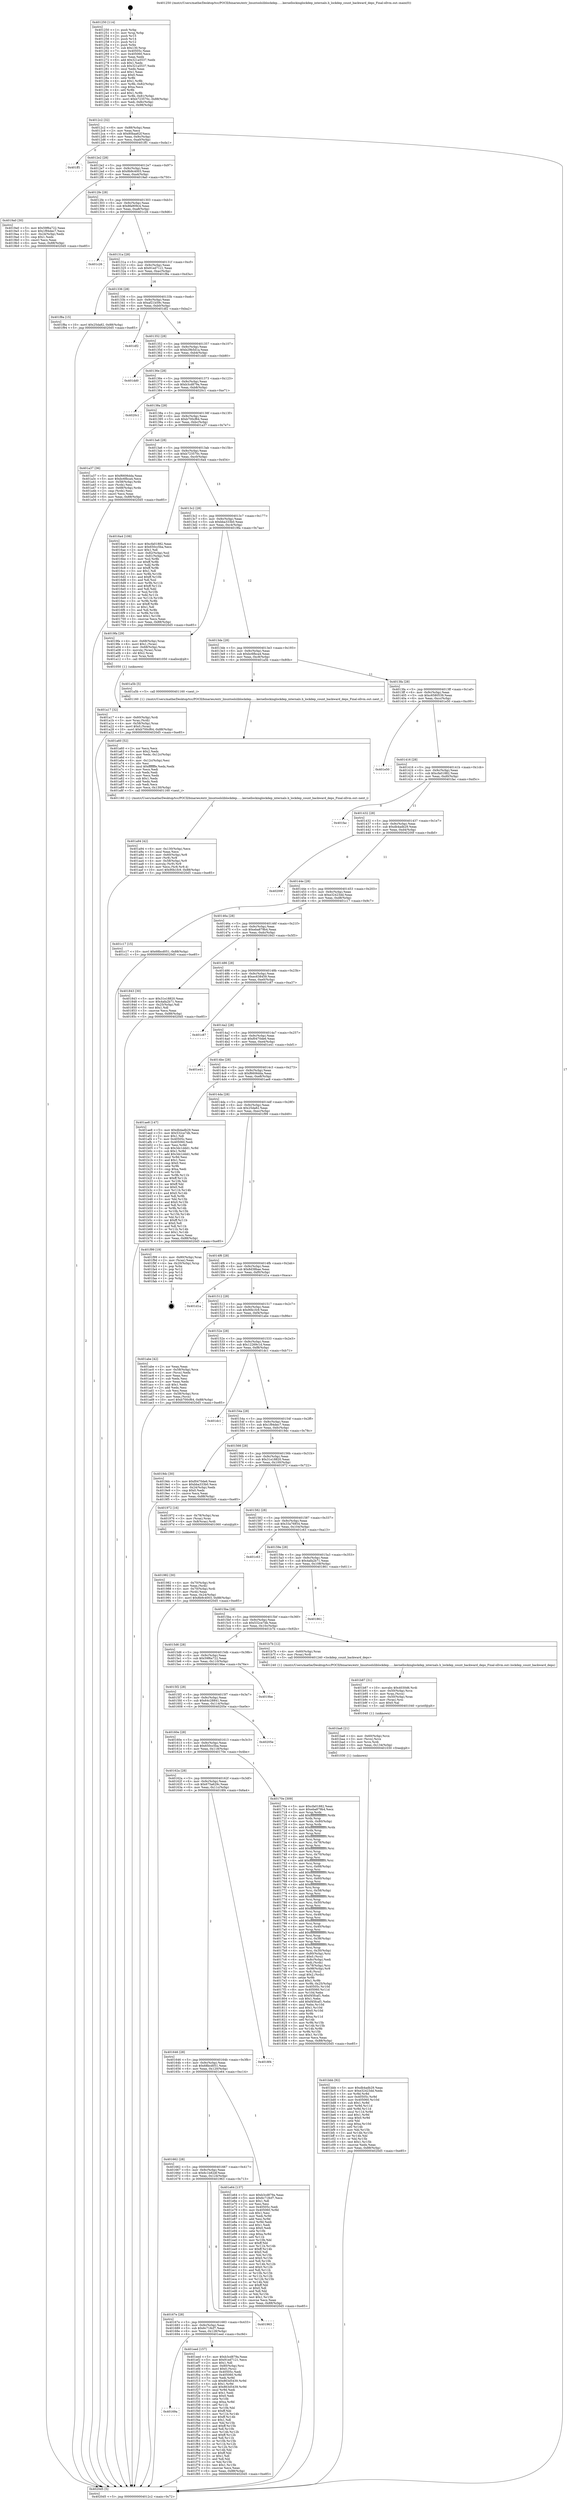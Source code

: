 digraph "0x401250" {
  label = "0x401250 (/mnt/c/Users/mathe/Desktop/tcc/POCII/binaries/extr_linuxtoolsliblockdep......kernellockinglockdep_internals.h_lockdep_count_backward_deps_Final-ollvm.out::main(0))"
  labelloc = "t"
  node[shape=record]

  Entry [label="",width=0.3,height=0.3,shape=circle,fillcolor=black,style=filled]
  "0x4012c2" [label="{
     0x4012c2 [32]\l
     | [instrs]\l
     &nbsp;&nbsp;0x4012c2 \<+6\>: mov -0x88(%rbp),%eax\l
     &nbsp;&nbsp;0x4012c8 \<+2\>: mov %eax,%ecx\l
     &nbsp;&nbsp;0x4012ca \<+6\>: sub $0x80baa62f,%ecx\l
     &nbsp;&nbsp;0x4012d0 \<+6\>: mov %eax,-0x9c(%rbp)\l
     &nbsp;&nbsp;0x4012d6 \<+6\>: mov %ecx,-0xa0(%rbp)\l
     &nbsp;&nbsp;0x4012dc \<+6\>: je 0000000000401ff1 \<main+0xda1\>\l
  }"]
  "0x401ff1" [label="{
     0x401ff1\l
  }", style=dashed]
  "0x4012e2" [label="{
     0x4012e2 [28]\l
     | [instrs]\l
     &nbsp;&nbsp;0x4012e2 \<+5\>: jmp 00000000004012e7 \<main+0x97\>\l
     &nbsp;&nbsp;0x4012e7 \<+6\>: mov -0x9c(%rbp),%eax\l
     &nbsp;&nbsp;0x4012ed \<+5\>: sub $0x8b9c4003,%eax\l
     &nbsp;&nbsp;0x4012f2 \<+6\>: mov %eax,-0xa4(%rbp)\l
     &nbsp;&nbsp;0x4012f8 \<+6\>: je 00000000004019a0 \<main+0x750\>\l
  }"]
  Exit [label="",width=0.3,height=0.3,shape=circle,fillcolor=black,style=filled,peripheries=2]
  "0x4019a0" [label="{
     0x4019a0 [30]\l
     | [instrs]\l
     &nbsp;&nbsp;0x4019a0 \<+5\>: mov $0x59f6a722,%eax\l
     &nbsp;&nbsp;0x4019a5 \<+5\>: mov $0x1f94dec7,%ecx\l
     &nbsp;&nbsp;0x4019aa \<+3\>: mov -0x24(%rbp),%edx\l
     &nbsp;&nbsp;0x4019ad \<+3\>: cmp $0x1,%edx\l
     &nbsp;&nbsp;0x4019b0 \<+3\>: cmovl %ecx,%eax\l
     &nbsp;&nbsp;0x4019b3 \<+6\>: mov %eax,-0x88(%rbp)\l
     &nbsp;&nbsp;0x4019b9 \<+5\>: jmp 00000000004020d5 \<main+0xe85\>\l
  }"]
  "0x4012fe" [label="{
     0x4012fe [28]\l
     | [instrs]\l
     &nbsp;&nbsp;0x4012fe \<+5\>: jmp 0000000000401303 \<main+0xb3\>\l
     &nbsp;&nbsp;0x401303 \<+6\>: mov -0x9c(%rbp),%eax\l
     &nbsp;&nbsp;0x401309 \<+5\>: sub $0x8fa909c4,%eax\l
     &nbsp;&nbsp;0x40130e \<+6\>: mov %eax,-0xa8(%rbp)\l
     &nbsp;&nbsp;0x401314 \<+6\>: je 0000000000401c26 \<main+0x9d6\>\l
  }"]
  "0x40169a" [label="{
     0x40169a\l
  }", style=dashed]
  "0x401c26" [label="{
     0x401c26\l
  }", style=dashed]
  "0x40131a" [label="{
     0x40131a [28]\l
     | [instrs]\l
     &nbsp;&nbsp;0x40131a \<+5\>: jmp 000000000040131f \<main+0xcf\>\l
     &nbsp;&nbsp;0x40131f \<+6\>: mov -0x9c(%rbp),%eax\l
     &nbsp;&nbsp;0x401325 \<+5\>: sub $0x91ed7121,%eax\l
     &nbsp;&nbsp;0x40132a \<+6\>: mov %eax,-0xac(%rbp)\l
     &nbsp;&nbsp;0x401330 \<+6\>: je 0000000000401f8a \<main+0xd3a\>\l
  }"]
  "0x401eed" [label="{
     0x401eed [157]\l
     | [instrs]\l
     &nbsp;&nbsp;0x401eed \<+5\>: mov $0xb3cd879a,%eax\l
     &nbsp;&nbsp;0x401ef2 \<+5\>: mov $0x91ed7121,%ecx\l
     &nbsp;&nbsp;0x401ef7 \<+2\>: mov $0x1,%dl\l
     &nbsp;&nbsp;0x401ef9 \<+4\>: mov -0x80(%rbp),%rsi\l
     &nbsp;&nbsp;0x401efd \<+6\>: movl $0x0,(%rsi)\l
     &nbsp;&nbsp;0x401f03 \<+7\>: mov 0x40505c,%edi\l
     &nbsp;&nbsp;0x401f0a \<+8\>: mov 0x405060,%r8d\l
     &nbsp;&nbsp;0x401f12 \<+3\>: mov %edi,%r9d\l
     &nbsp;&nbsp;0x401f15 \<+7\>: sub $0x863d5439,%r9d\l
     &nbsp;&nbsp;0x401f1c \<+4\>: sub $0x1,%r9d\l
     &nbsp;&nbsp;0x401f20 \<+7\>: add $0x863d5439,%r9d\l
     &nbsp;&nbsp;0x401f27 \<+4\>: imul %r9d,%edi\l
     &nbsp;&nbsp;0x401f2b \<+3\>: and $0x1,%edi\l
     &nbsp;&nbsp;0x401f2e \<+3\>: cmp $0x0,%edi\l
     &nbsp;&nbsp;0x401f31 \<+4\>: sete %r10b\l
     &nbsp;&nbsp;0x401f35 \<+4\>: cmp $0xa,%r8d\l
     &nbsp;&nbsp;0x401f39 \<+4\>: setl %r11b\l
     &nbsp;&nbsp;0x401f3d \<+3\>: mov %r10b,%bl\l
     &nbsp;&nbsp;0x401f40 \<+3\>: xor $0xff,%bl\l
     &nbsp;&nbsp;0x401f43 \<+3\>: mov %r11b,%r14b\l
     &nbsp;&nbsp;0x401f46 \<+4\>: xor $0xff,%r14b\l
     &nbsp;&nbsp;0x401f4a \<+3\>: xor $0x1,%dl\l
     &nbsp;&nbsp;0x401f4d \<+3\>: mov %bl,%r15b\l
     &nbsp;&nbsp;0x401f50 \<+4\>: and $0xff,%r15b\l
     &nbsp;&nbsp;0x401f54 \<+3\>: and %dl,%r10b\l
     &nbsp;&nbsp;0x401f57 \<+3\>: mov %r14b,%r12b\l
     &nbsp;&nbsp;0x401f5a \<+4\>: and $0xff,%r12b\l
     &nbsp;&nbsp;0x401f5e \<+3\>: and %dl,%r11b\l
     &nbsp;&nbsp;0x401f61 \<+3\>: or %r10b,%r15b\l
     &nbsp;&nbsp;0x401f64 \<+3\>: or %r11b,%r12b\l
     &nbsp;&nbsp;0x401f67 \<+3\>: xor %r12b,%r15b\l
     &nbsp;&nbsp;0x401f6a \<+3\>: or %r14b,%bl\l
     &nbsp;&nbsp;0x401f6d \<+3\>: xor $0xff,%bl\l
     &nbsp;&nbsp;0x401f70 \<+3\>: or $0x1,%dl\l
     &nbsp;&nbsp;0x401f73 \<+2\>: and %dl,%bl\l
     &nbsp;&nbsp;0x401f75 \<+3\>: or %bl,%r15b\l
     &nbsp;&nbsp;0x401f78 \<+4\>: test $0x1,%r15b\l
     &nbsp;&nbsp;0x401f7c \<+3\>: cmovne %ecx,%eax\l
     &nbsp;&nbsp;0x401f7f \<+6\>: mov %eax,-0x88(%rbp)\l
     &nbsp;&nbsp;0x401f85 \<+5\>: jmp 00000000004020d5 \<main+0xe85\>\l
  }"]
  "0x401f8a" [label="{
     0x401f8a [15]\l
     | [instrs]\l
     &nbsp;&nbsp;0x401f8a \<+10\>: movl $0x25da82,-0x88(%rbp)\l
     &nbsp;&nbsp;0x401f94 \<+5\>: jmp 00000000004020d5 \<main+0xe85\>\l
  }"]
  "0x401336" [label="{
     0x401336 [28]\l
     | [instrs]\l
     &nbsp;&nbsp;0x401336 \<+5\>: jmp 000000000040133b \<main+0xeb\>\l
     &nbsp;&nbsp;0x40133b \<+6\>: mov -0x9c(%rbp),%eax\l
     &nbsp;&nbsp;0x401341 \<+5\>: sub $0xaf21b59c,%eax\l
     &nbsp;&nbsp;0x401346 \<+6\>: mov %eax,-0xb0(%rbp)\l
     &nbsp;&nbsp;0x40134c \<+6\>: je 0000000000401df2 \<main+0xba2\>\l
  }"]
  "0x40167e" [label="{
     0x40167e [28]\l
     | [instrs]\l
     &nbsp;&nbsp;0x40167e \<+5\>: jmp 0000000000401683 \<main+0x433\>\l
     &nbsp;&nbsp;0x401683 \<+6\>: mov -0x9c(%rbp),%eax\l
     &nbsp;&nbsp;0x401689 \<+5\>: sub $0x6c718cf7,%eax\l
     &nbsp;&nbsp;0x40168e \<+6\>: mov %eax,-0x128(%rbp)\l
     &nbsp;&nbsp;0x401694 \<+6\>: je 0000000000401eed \<main+0xc9d\>\l
  }"]
  "0x401df2" [label="{
     0x401df2\l
  }", style=dashed]
  "0x401352" [label="{
     0x401352 [28]\l
     | [instrs]\l
     &nbsp;&nbsp;0x401352 \<+5\>: jmp 0000000000401357 \<main+0x107\>\l
     &nbsp;&nbsp;0x401357 \<+6\>: mov -0x9c(%rbp),%eax\l
     &nbsp;&nbsp;0x40135d \<+5\>: sub $0xb29b5d1a,%eax\l
     &nbsp;&nbsp;0x401362 \<+6\>: mov %eax,-0xb4(%rbp)\l
     &nbsp;&nbsp;0x401368 \<+6\>: je 0000000000401dd0 \<main+0xb80\>\l
  }"]
  "0x401963" [label="{
     0x401963\l
  }", style=dashed]
  "0x401dd0" [label="{
     0x401dd0\l
  }", style=dashed]
  "0x40136e" [label="{
     0x40136e [28]\l
     | [instrs]\l
     &nbsp;&nbsp;0x40136e \<+5\>: jmp 0000000000401373 \<main+0x123\>\l
     &nbsp;&nbsp;0x401373 \<+6\>: mov -0x9c(%rbp),%eax\l
     &nbsp;&nbsp;0x401379 \<+5\>: sub $0xb3cd879a,%eax\l
     &nbsp;&nbsp;0x40137e \<+6\>: mov %eax,-0xb8(%rbp)\l
     &nbsp;&nbsp;0x401384 \<+6\>: je 00000000004020c1 \<main+0xe71\>\l
  }"]
  "0x401662" [label="{
     0x401662 [28]\l
     | [instrs]\l
     &nbsp;&nbsp;0x401662 \<+5\>: jmp 0000000000401667 \<main+0x417\>\l
     &nbsp;&nbsp;0x401667 \<+6\>: mov -0x9c(%rbp),%eax\l
     &nbsp;&nbsp;0x40166d \<+5\>: sub $0x6c1b82df,%eax\l
     &nbsp;&nbsp;0x401672 \<+6\>: mov %eax,-0x124(%rbp)\l
     &nbsp;&nbsp;0x401678 \<+6\>: je 0000000000401963 \<main+0x713\>\l
  }"]
  "0x4020c1" [label="{
     0x4020c1\l
  }", style=dashed]
  "0x40138a" [label="{
     0x40138a [28]\l
     | [instrs]\l
     &nbsp;&nbsp;0x40138a \<+5\>: jmp 000000000040138f \<main+0x13f\>\l
     &nbsp;&nbsp;0x40138f \<+6\>: mov -0x9c(%rbp),%eax\l
     &nbsp;&nbsp;0x401395 \<+5\>: sub $0xb700cf64,%eax\l
     &nbsp;&nbsp;0x40139a \<+6\>: mov %eax,-0xbc(%rbp)\l
     &nbsp;&nbsp;0x4013a0 \<+6\>: je 0000000000401a37 \<main+0x7e7\>\l
  }"]
  "0x401e64" [label="{
     0x401e64 [137]\l
     | [instrs]\l
     &nbsp;&nbsp;0x401e64 \<+5\>: mov $0xb3cd879a,%eax\l
     &nbsp;&nbsp;0x401e69 \<+5\>: mov $0x6c718cf7,%ecx\l
     &nbsp;&nbsp;0x401e6e \<+2\>: mov $0x1,%dl\l
     &nbsp;&nbsp;0x401e70 \<+2\>: xor %esi,%esi\l
     &nbsp;&nbsp;0x401e72 \<+7\>: mov 0x40505c,%edi\l
     &nbsp;&nbsp;0x401e79 \<+8\>: mov 0x405060,%r8d\l
     &nbsp;&nbsp;0x401e81 \<+3\>: sub $0x1,%esi\l
     &nbsp;&nbsp;0x401e84 \<+3\>: mov %edi,%r9d\l
     &nbsp;&nbsp;0x401e87 \<+3\>: add %esi,%r9d\l
     &nbsp;&nbsp;0x401e8a \<+4\>: imul %r9d,%edi\l
     &nbsp;&nbsp;0x401e8e \<+3\>: and $0x1,%edi\l
     &nbsp;&nbsp;0x401e91 \<+3\>: cmp $0x0,%edi\l
     &nbsp;&nbsp;0x401e94 \<+4\>: sete %r10b\l
     &nbsp;&nbsp;0x401e98 \<+4\>: cmp $0xa,%r8d\l
     &nbsp;&nbsp;0x401e9c \<+4\>: setl %r11b\l
     &nbsp;&nbsp;0x401ea0 \<+3\>: mov %r10b,%bl\l
     &nbsp;&nbsp;0x401ea3 \<+3\>: xor $0xff,%bl\l
     &nbsp;&nbsp;0x401ea6 \<+3\>: mov %r11b,%r14b\l
     &nbsp;&nbsp;0x401ea9 \<+4\>: xor $0xff,%r14b\l
     &nbsp;&nbsp;0x401ead \<+3\>: xor $0x0,%dl\l
     &nbsp;&nbsp;0x401eb0 \<+3\>: mov %bl,%r15b\l
     &nbsp;&nbsp;0x401eb3 \<+4\>: and $0x0,%r15b\l
     &nbsp;&nbsp;0x401eb7 \<+3\>: and %dl,%r10b\l
     &nbsp;&nbsp;0x401eba \<+3\>: mov %r14b,%r12b\l
     &nbsp;&nbsp;0x401ebd \<+4\>: and $0x0,%r12b\l
     &nbsp;&nbsp;0x401ec1 \<+3\>: and %dl,%r11b\l
     &nbsp;&nbsp;0x401ec4 \<+3\>: or %r10b,%r15b\l
     &nbsp;&nbsp;0x401ec7 \<+3\>: or %r11b,%r12b\l
     &nbsp;&nbsp;0x401eca \<+3\>: xor %r12b,%r15b\l
     &nbsp;&nbsp;0x401ecd \<+3\>: or %r14b,%bl\l
     &nbsp;&nbsp;0x401ed0 \<+3\>: xor $0xff,%bl\l
     &nbsp;&nbsp;0x401ed3 \<+3\>: or $0x0,%dl\l
     &nbsp;&nbsp;0x401ed6 \<+2\>: and %dl,%bl\l
     &nbsp;&nbsp;0x401ed8 \<+3\>: or %bl,%r15b\l
     &nbsp;&nbsp;0x401edb \<+4\>: test $0x1,%r15b\l
     &nbsp;&nbsp;0x401edf \<+3\>: cmovne %ecx,%eax\l
     &nbsp;&nbsp;0x401ee2 \<+6\>: mov %eax,-0x88(%rbp)\l
     &nbsp;&nbsp;0x401ee8 \<+5\>: jmp 00000000004020d5 \<main+0xe85\>\l
  }"]
  "0x401a37" [label="{
     0x401a37 [36]\l
     | [instrs]\l
     &nbsp;&nbsp;0x401a37 \<+5\>: mov $0xf6606dda,%eax\l
     &nbsp;&nbsp;0x401a3c \<+5\>: mov $0xbc6fbca4,%ecx\l
     &nbsp;&nbsp;0x401a41 \<+4\>: mov -0x58(%rbp),%rdx\l
     &nbsp;&nbsp;0x401a45 \<+2\>: mov (%rdx),%esi\l
     &nbsp;&nbsp;0x401a47 \<+4\>: mov -0x68(%rbp),%rdx\l
     &nbsp;&nbsp;0x401a4b \<+2\>: cmp (%rdx),%esi\l
     &nbsp;&nbsp;0x401a4d \<+3\>: cmovl %ecx,%eax\l
     &nbsp;&nbsp;0x401a50 \<+6\>: mov %eax,-0x88(%rbp)\l
     &nbsp;&nbsp;0x401a56 \<+5\>: jmp 00000000004020d5 \<main+0xe85\>\l
  }"]
  "0x4013a6" [label="{
     0x4013a6 [28]\l
     | [instrs]\l
     &nbsp;&nbsp;0x4013a6 \<+5\>: jmp 00000000004013ab \<main+0x15b\>\l
     &nbsp;&nbsp;0x4013ab \<+6\>: mov -0x9c(%rbp),%eax\l
     &nbsp;&nbsp;0x4013b1 \<+5\>: sub $0xb723570c,%eax\l
     &nbsp;&nbsp;0x4013b6 \<+6\>: mov %eax,-0xc0(%rbp)\l
     &nbsp;&nbsp;0x4013bc \<+6\>: je 00000000004016a4 \<main+0x454\>\l
  }"]
  "0x401646" [label="{
     0x401646 [28]\l
     | [instrs]\l
     &nbsp;&nbsp;0x401646 \<+5\>: jmp 000000000040164b \<main+0x3fb\>\l
     &nbsp;&nbsp;0x40164b \<+6\>: mov -0x9c(%rbp),%eax\l
     &nbsp;&nbsp;0x401651 \<+5\>: sub $0x68bcd051,%eax\l
     &nbsp;&nbsp;0x401656 \<+6\>: mov %eax,-0x120(%rbp)\l
     &nbsp;&nbsp;0x40165c \<+6\>: je 0000000000401e64 \<main+0xc14\>\l
  }"]
  "0x4016a4" [label="{
     0x4016a4 [106]\l
     | [instrs]\l
     &nbsp;&nbsp;0x4016a4 \<+5\>: mov $0xcfa01882,%eax\l
     &nbsp;&nbsp;0x4016a9 \<+5\>: mov $0x650cc5ba,%ecx\l
     &nbsp;&nbsp;0x4016ae \<+2\>: mov $0x1,%dl\l
     &nbsp;&nbsp;0x4016b0 \<+7\>: mov -0x82(%rbp),%sil\l
     &nbsp;&nbsp;0x4016b7 \<+7\>: mov -0x81(%rbp),%dil\l
     &nbsp;&nbsp;0x4016be \<+3\>: mov %sil,%r8b\l
     &nbsp;&nbsp;0x4016c1 \<+4\>: xor $0xff,%r8b\l
     &nbsp;&nbsp;0x4016c5 \<+3\>: mov %dil,%r9b\l
     &nbsp;&nbsp;0x4016c8 \<+4\>: xor $0xff,%r9b\l
     &nbsp;&nbsp;0x4016cc \<+3\>: xor $0x1,%dl\l
     &nbsp;&nbsp;0x4016cf \<+3\>: mov %r8b,%r10b\l
     &nbsp;&nbsp;0x4016d2 \<+4\>: and $0xff,%r10b\l
     &nbsp;&nbsp;0x4016d6 \<+3\>: and %dl,%sil\l
     &nbsp;&nbsp;0x4016d9 \<+3\>: mov %r9b,%r11b\l
     &nbsp;&nbsp;0x4016dc \<+4\>: and $0xff,%r11b\l
     &nbsp;&nbsp;0x4016e0 \<+3\>: and %dl,%dil\l
     &nbsp;&nbsp;0x4016e3 \<+3\>: or %sil,%r10b\l
     &nbsp;&nbsp;0x4016e6 \<+3\>: or %dil,%r11b\l
     &nbsp;&nbsp;0x4016e9 \<+3\>: xor %r11b,%r10b\l
     &nbsp;&nbsp;0x4016ec \<+3\>: or %r9b,%r8b\l
     &nbsp;&nbsp;0x4016ef \<+4\>: xor $0xff,%r8b\l
     &nbsp;&nbsp;0x4016f3 \<+3\>: or $0x1,%dl\l
     &nbsp;&nbsp;0x4016f6 \<+3\>: and %dl,%r8b\l
     &nbsp;&nbsp;0x4016f9 \<+3\>: or %r8b,%r10b\l
     &nbsp;&nbsp;0x4016fc \<+4\>: test $0x1,%r10b\l
     &nbsp;&nbsp;0x401700 \<+3\>: cmovne %ecx,%eax\l
     &nbsp;&nbsp;0x401703 \<+6\>: mov %eax,-0x88(%rbp)\l
     &nbsp;&nbsp;0x401709 \<+5\>: jmp 00000000004020d5 \<main+0xe85\>\l
  }"]
  "0x4013c2" [label="{
     0x4013c2 [28]\l
     | [instrs]\l
     &nbsp;&nbsp;0x4013c2 \<+5\>: jmp 00000000004013c7 \<main+0x177\>\l
     &nbsp;&nbsp;0x4013c7 \<+6\>: mov -0x9c(%rbp),%eax\l
     &nbsp;&nbsp;0x4013cd \<+5\>: sub $0xbba333b0,%eax\l
     &nbsp;&nbsp;0x4013d2 \<+6\>: mov %eax,-0xc4(%rbp)\l
     &nbsp;&nbsp;0x4013d8 \<+6\>: je 00000000004019fa \<main+0x7aa\>\l
  }"]
  "0x4020d5" [label="{
     0x4020d5 [5]\l
     | [instrs]\l
     &nbsp;&nbsp;0x4020d5 \<+5\>: jmp 00000000004012c2 \<main+0x72\>\l
  }"]
  "0x401250" [label="{
     0x401250 [114]\l
     | [instrs]\l
     &nbsp;&nbsp;0x401250 \<+1\>: push %rbp\l
     &nbsp;&nbsp;0x401251 \<+3\>: mov %rsp,%rbp\l
     &nbsp;&nbsp;0x401254 \<+2\>: push %r15\l
     &nbsp;&nbsp;0x401256 \<+2\>: push %r14\l
     &nbsp;&nbsp;0x401258 \<+2\>: push %r12\l
     &nbsp;&nbsp;0x40125a \<+1\>: push %rbx\l
     &nbsp;&nbsp;0x40125b \<+7\>: sub $0x130,%rsp\l
     &nbsp;&nbsp;0x401262 \<+7\>: mov 0x40505c,%eax\l
     &nbsp;&nbsp;0x401269 \<+7\>: mov 0x405060,%ecx\l
     &nbsp;&nbsp;0x401270 \<+2\>: mov %eax,%edx\l
     &nbsp;&nbsp;0x401272 \<+6\>: add $0x321a5537,%edx\l
     &nbsp;&nbsp;0x401278 \<+3\>: sub $0x1,%edx\l
     &nbsp;&nbsp;0x40127b \<+6\>: sub $0x321a5537,%edx\l
     &nbsp;&nbsp;0x401281 \<+3\>: imul %edx,%eax\l
     &nbsp;&nbsp;0x401284 \<+3\>: and $0x1,%eax\l
     &nbsp;&nbsp;0x401287 \<+3\>: cmp $0x0,%eax\l
     &nbsp;&nbsp;0x40128a \<+4\>: sete %r8b\l
     &nbsp;&nbsp;0x40128e \<+4\>: and $0x1,%r8b\l
     &nbsp;&nbsp;0x401292 \<+7\>: mov %r8b,-0x82(%rbp)\l
     &nbsp;&nbsp;0x401299 \<+3\>: cmp $0xa,%ecx\l
     &nbsp;&nbsp;0x40129c \<+4\>: setl %r8b\l
     &nbsp;&nbsp;0x4012a0 \<+4\>: and $0x1,%r8b\l
     &nbsp;&nbsp;0x4012a4 \<+7\>: mov %r8b,-0x81(%rbp)\l
     &nbsp;&nbsp;0x4012ab \<+10\>: movl $0xb723570c,-0x88(%rbp)\l
     &nbsp;&nbsp;0x4012b5 \<+6\>: mov %edi,-0x8c(%rbp)\l
     &nbsp;&nbsp;0x4012bb \<+7\>: mov %rsi,-0x98(%rbp)\l
  }"]
  "0x4018f4" [label="{
     0x4018f4\l
  }", style=dashed]
  "0x4019fa" [label="{
     0x4019fa [29]\l
     | [instrs]\l
     &nbsp;&nbsp;0x4019fa \<+4\>: mov -0x68(%rbp),%rax\l
     &nbsp;&nbsp;0x4019fe \<+6\>: movl $0x1,(%rax)\l
     &nbsp;&nbsp;0x401a04 \<+4\>: mov -0x68(%rbp),%rax\l
     &nbsp;&nbsp;0x401a08 \<+3\>: movslq (%rax),%rax\l
     &nbsp;&nbsp;0x401a0b \<+4\>: shl $0x2,%rax\l
     &nbsp;&nbsp;0x401a0f \<+3\>: mov %rax,%rdi\l
     &nbsp;&nbsp;0x401a12 \<+5\>: call 0000000000401050 \<malloc@plt\>\l
     | [calls]\l
     &nbsp;&nbsp;0x401050 \{1\} (unknown)\l
  }"]
  "0x4013de" [label="{
     0x4013de [28]\l
     | [instrs]\l
     &nbsp;&nbsp;0x4013de \<+5\>: jmp 00000000004013e3 \<main+0x193\>\l
     &nbsp;&nbsp;0x4013e3 \<+6\>: mov -0x9c(%rbp),%eax\l
     &nbsp;&nbsp;0x4013e9 \<+5\>: sub $0xbc6fbca4,%eax\l
     &nbsp;&nbsp;0x4013ee \<+6\>: mov %eax,-0xc8(%rbp)\l
     &nbsp;&nbsp;0x4013f4 \<+6\>: je 0000000000401a5b \<main+0x80b\>\l
  }"]
  "0x401bbb" [label="{
     0x401bbb [92]\l
     | [instrs]\l
     &nbsp;&nbsp;0x401bbb \<+5\>: mov $0xdb4adb29,%eax\l
     &nbsp;&nbsp;0x401bc0 \<+5\>: mov $0xe32423dd,%edx\l
     &nbsp;&nbsp;0x401bc5 \<+3\>: xor %r8d,%r8d\l
     &nbsp;&nbsp;0x401bc8 \<+8\>: mov 0x40505c,%r9d\l
     &nbsp;&nbsp;0x401bd0 \<+8\>: mov 0x405060,%r10d\l
     &nbsp;&nbsp;0x401bd8 \<+4\>: sub $0x1,%r8d\l
     &nbsp;&nbsp;0x401bdc \<+3\>: mov %r9d,%r11d\l
     &nbsp;&nbsp;0x401bdf \<+3\>: add %r8d,%r11d\l
     &nbsp;&nbsp;0x401be2 \<+4\>: imul %r11d,%r9d\l
     &nbsp;&nbsp;0x401be6 \<+4\>: and $0x1,%r9d\l
     &nbsp;&nbsp;0x401bea \<+4\>: cmp $0x0,%r9d\l
     &nbsp;&nbsp;0x401bee \<+3\>: sete %bl\l
     &nbsp;&nbsp;0x401bf1 \<+4\>: cmp $0xa,%r10d\l
     &nbsp;&nbsp;0x401bf5 \<+4\>: setl %r14b\l
     &nbsp;&nbsp;0x401bf9 \<+3\>: mov %bl,%r15b\l
     &nbsp;&nbsp;0x401bfc \<+3\>: and %r14b,%r15b\l
     &nbsp;&nbsp;0x401bff \<+3\>: xor %r14b,%bl\l
     &nbsp;&nbsp;0x401c02 \<+3\>: or %bl,%r15b\l
     &nbsp;&nbsp;0x401c05 \<+4\>: test $0x1,%r15b\l
     &nbsp;&nbsp;0x401c09 \<+3\>: cmovne %edx,%eax\l
     &nbsp;&nbsp;0x401c0c \<+6\>: mov %eax,-0x88(%rbp)\l
     &nbsp;&nbsp;0x401c12 \<+5\>: jmp 00000000004020d5 \<main+0xe85\>\l
  }"]
  "0x401a5b" [label="{
     0x401a5b [5]\l
     | [instrs]\l
     &nbsp;&nbsp;0x401a5b \<+5\>: call 0000000000401160 \<next_i\>\l
     | [calls]\l
     &nbsp;&nbsp;0x401160 \{1\} (/mnt/c/Users/mathe/Desktop/tcc/POCII/binaries/extr_linuxtoolsliblockdep......kernellockinglockdep_internals.h_lockdep_count_backward_deps_Final-ollvm.out::next_i)\l
  }"]
  "0x4013fa" [label="{
     0x4013fa [28]\l
     | [instrs]\l
     &nbsp;&nbsp;0x4013fa \<+5\>: jmp 00000000004013ff \<main+0x1af\>\l
     &nbsp;&nbsp;0x4013ff \<+6\>: mov -0x9c(%rbp),%eax\l
     &nbsp;&nbsp;0x401405 \<+5\>: sub $0xc6580539,%eax\l
     &nbsp;&nbsp;0x40140a \<+6\>: mov %eax,-0xcc(%rbp)\l
     &nbsp;&nbsp;0x401410 \<+6\>: je 0000000000401e50 \<main+0xc00\>\l
  }"]
  "0x401ba6" [label="{
     0x401ba6 [21]\l
     | [instrs]\l
     &nbsp;&nbsp;0x401ba6 \<+4\>: mov -0x60(%rbp),%rcx\l
     &nbsp;&nbsp;0x401baa \<+3\>: mov (%rcx),%rcx\l
     &nbsp;&nbsp;0x401bad \<+3\>: mov %rcx,%rdi\l
     &nbsp;&nbsp;0x401bb0 \<+6\>: mov %eax,-0x134(%rbp)\l
     &nbsp;&nbsp;0x401bb6 \<+5\>: call 0000000000401030 \<free@plt\>\l
     | [calls]\l
     &nbsp;&nbsp;0x401030 \{1\} (unknown)\l
  }"]
  "0x401e50" [label="{
     0x401e50\l
  }", style=dashed]
  "0x401416" [label="{
     0x401416 [28]\l
     | [instrs]\l
     &nbsp;&nbsp;0x401416 \<+5\>: jmp 000000000040141b \<main+0x1cb\>\l
     &nbsp;&nbsp;0x40141b \<+6\>: mov -0x9c(%rbp),%eax\l
     &nbsp;&nbsp;0x401421 \<+5\>: sub $0xcfa01882,%eax\l
     &nbsp;&nbsp;0x401426 \<+6\>: mov %eax,-0xd0(%rbp)\l
     &nbsp;&nbsp;0x40142c \<+6\>: je 0000000000401fac \<main+0xd5c\>\l
  }"]
  "0x401b87" [label="{
     0x401b87 [31]\l
     | [instrs]\l
     &nbsp;&nbsp;0x401b87 \<+10\>: movabs $0x4030d6,%rdi\l
     &nbsp;&nbsp;0x401b91 \<+4\>: mov -0x50(%rbp),%rcx\l
     &nbsp;&nbsp;0x401b95 \<+3\>: mov %rax,(%rcx)\l
     &nbsp;&nbsp;0x401b98 \<+4\>: mov -0x50(%rbp),%rax\l
     &nbsp;&nbsp;0x401b9c \<+3\>: mov (%rax),%rsi\l
     &nbsp;&nbsp;0x401b9f \<+2\>: mov $0x0,%al\l
     &nbsp;&nbsp;0x401ba1 \<+5\>: call 0000000000401040 \<printf@plt\>\l
     | [calls]\l
     &nbsp;&nbsp;0x401040 \{1\} (unknown)\l
  }"]
  "0x401fac" [label="{
     0x401fac\l
  }", style=dashed]
  "0x401432" [label="{
     0x401432 [28]\l
     | [instrs]\l
     &nbsp;&nbsp;0x401432 \<+5\>: jmp 0000000000401437 \<main+0x1e7\>\l
     &nbsp;&nbsp;0x401437 \<+6\>: mov -0x9c(%rbp),%eax\l
     &nbsp;&nbsp;0x40143d \<+5\>: sub $0xdb4adb29,%eax\l
     &nbsp;&nbsp;0x401442 \<+6\>: mov %eax,-0xd4(%rbp)\l
     &nbsp;&nbsp;0x401448 \<+6\>: je 000000000040200f \<main+0xdbf\>\l
  }"]
  "0x401a94" [label="{
     0x401a94 [42]\l
     | [instrs]\l
     &nbsp;&nbsp;0x401a94 \<+6\>: mov -0x130(%rbp),%ecx\l
     &nbsp;&nbsp;0x401a9a \<+3\>: imul %eax,%ecx\l
     &nbsp;&nbsp;0x401a9d \<+4\>: mov -0x60(%rbp),%r8\l
     &nbsp;&nbsp;0x401aa1 \<+3\>: mov (%r8),%r8\l
     &nbsp;&nbsp;0x401aa4 \<+4\>: mov -0x58(%rbp),%r9\l
     &nbsp;&nbsp;0x401aa8 \<+3\>: movslq (%r9),%r9\l
     &nbsp;&nbsp;0x401aab \<+4\>: mov %ecx,(%r8,%r9,4)\l
     &nbsp;&nbsp;0x401aaf \<+10\>: movl $0x90b1fc9,-0x88(%rbp)\l
     &nbsp;&nbsp;0x401ab9 \<+5\>: jmp 00000000004020d5 \<main+0xe85\>\l
  }"]
  "0x40200f" [label="{
     0x40200f\l
  }", style=dashed]
  "0x40144e" [label="{
     0x40144e [28]\l
     | [instrs]\l
     &nbsp;&nbsp;0x40144e \<+5\>: jmp 0000000000401453 \<main+0x203\>\l
     &nbsp;&nbsp;0x401453 \<+6\>: mov -0x9c(%rbp),%eax\l
     &nbsp;&nbsp;0x401459 \<+5\>: sub $0xe32423dd,%eax\l
     &nbsp;&nbsp;0x40145e \<+6\>: mov %eax,-0xd8(%rbp)\l
     &nbsp;&nbsp;0x401464 \<+6\>: je 0000000000401c17 \<main+0x9c7\>\l
  }"]
  "0x401a60" [label="{
     0x401a60 [52]\l
     | [instrs]\l
     &nbsp;&nbsp;0x401a60 \<+2\>: xor %ecx,%ecx\l
     &nbsp;&nbsp;0x401a62 \<+5\>: mov $0x2,%edx\l
     &nbsp;&nbsp;0x401a67 \<+6\>: mov %edx,-0x12c(%rbp)\l
     &nbsp;&nbsp;0x401a6d \<+1\>: cltd\l
     &nbsp;&nbsp;0x401a6e \<+6\>: mov -0x12c(%rbp),%esi\l
     &nbsp;&nbsp;0x401a74 \<+2\>: idiv %esi\l
     &nbsp;&nbsp;0x401a76 \<+6\>: imul $0xfffffffe,%edx,%edx\l
     &nbsp;&nbsp;0x401a7c \<+2\>: mov %ecx,%edi\l
     &nbsp;&nbsp;0x401a7e \<+2\>: sub %edx,%edi\l
     &nbsp;&nbsp;0x401a80 \<+2\>: mov %ecx,%edx\l
     &nbsp;&nbsp;0x401a82 \<+3\>: sub $0x1,%edx\l
     &nbsp;&nbsp;0x401a85 \<+2\>: add %edx,%edi\l
     &nbsp;&nbsp;0x401a87 \<+2\>: sub %edi,%ecx\l
     &nbsp;&nbsp;0x401a89 \<+6\>: mov %ecx,-0x130(%rbp)\l
     &nbsp;&nbsp;0x401a8f \<+5\>: call 0000000000401160 \<next_i\>\l
     | [calls]\l
     &nbsp;&nbsp;0x401160 \{1\} (/mnt/c/Users/mathe/Desktop/tcc/POCII/binaries/extr_linuxtoolsliblockdep......kernellockinglockdep_internals.h_lockdep_count_backward_deps_Final-ollvm.out::next_i)\l
  }"]
  "0x401c17" [label="{
     0x401c17 [15]\l
     | [instrs]\l
     &nbsp;&nbsp;0x401c17 \<+10\>: movl $0x68bcd051,-0x88(%rbp)\l
     &nbsp;&nbsp;0x401c21 \<+5\>: jmp 00000000004020d5 \<main+0xe85\>\l
  }"]
  "0x40146a" [label="{
     0x40146a [28]\l
     | [instrs]\l
     &nbsp;&nbsp;0x40146a \<+5\>: jmp 000000000040146f \<main+0x21f\>\l
     &nbsp;&nbsp;0x40146f \<+6\>: mov -0x9c(%rbp),%eax\l
     &nbsp;&nbsp;0x401475 \<+5\>: sub $0xeba879b4,%eax\l
     &nbsp;&nbsp;0x40147a \<+6\>: mov %eax,-0xdc(%rbp)\l
     &nbsp;&nbsp;0x401480 \<+6\>: je 0000000000401843 \<main+0x5f3\>\l
  }"]
  "0x401a17" [label="{
     0x401a17 [32]\l
     | [instrs]\l
     &nbsp;&nbsp;0x401a17 \<+4\>: mov -0x60(%rbp),%rdi\l
     &nbsp;&nbsp;0x401a1b \<+3\>: mov %rax,(%rdi)\l
     &nbsp;&nbsp;0x401a1e \<+4\>: mov -0x58(%rbp),%rax\l
     &nbsp;&nbsp;0x401a22 \<+6\>: movl $0x0,(%rax)\l
     &nbsp;&nbsp;0x401a28 \<+10\>: movl $0xb700cf64,-0x88(%rbp)\l
     &nbsp;&nbsp;0x401a32 \<+5\>: jmp 00000000004020d5 \<main+0xe85\>\l
  }"]
  "0x401843" [label="{
     0x401843 [30]\l
     | [instrs]\l
     &nbsp;&nbsp;0x401843 \<+5\>: mov $0x31e18820,%eax\l
     &nbsp;&nbsp;0x401848 \<+5\>: mov $0x4afa2b71,%ecx\l
     &nbsp;&nbsp;0x40184d \<+3\>: mov -0x25(%rbp),%dl\l
     &nbsp;&nbsp;0x401850 \<+3\>: test $0x1,%dl\l
     &nbsp;&nbsp;0x401853 \<+3\>: cmovne %ecx,%eax\l
     &nbsp;&nbsp;0x401856 \<+6\>: mov %eax,-0x88(%rbp)\l
     &nbsp;&nbsp;0x40185c \<+5\>: jmp 00000000004020d5 \<main+0xe85\>\l
  }"]
  "0x401486" [label="{
     0x401486 [28]\l
     | [instrs]\l
     &nbsp;&nbsp;0x401486 \<+5\>: jmp 000000000040148b \<main+0x23b\>\l
     &nbsp;&nbsp;0x40148b \<+6\>: mov -0x9c(%rbp),%eax\l
     &nbsp;&nbsp;0x401491 \<+5\>: sub $0xec638459,%eax\l
     &nbsp;&nbsp;0x401496 \<+6\>: mov %eax,-0xe0(%rbp)\l
     &nbsp;&nbsp;0x40149c \<+6\>: je 0000000000401c87 \<main+0xa37\>\l
  }"]
  "0x401982" [label="{
     0x401982 [30]\l
     | [instrs]\l
     &nbsp;&nbsp;0x401982 \<+4\>: mov -0x70(%rbp),%rdi\l
     &nbsp;&nbsp;0x401986 \<+2\>: mov %eax,(%rdi)\l
     &nbsp;&nbsp;0x401988 \<+4\>: mov -0x70(%rbp),%rdi\l
     &nbsp;&nbsp;0x40198c \<+2\>: mov (%rdi),%eax\l
     &nbsp;&nbsp;0x40198e \<+3\>: mov %eax,-0x24(%rbp)\l
     &nbsp;&nbsp;0x401991 \<+10\>: movl $0x8b9c4003,-0x88(%rbp)\l
     &nbsp;&nbsp;0x40199b \<+5\>: jmp 00000000004020d5 \<main+0xe85\>\l
  }"]
  "0x401c87" [label="{
     0x401c87\l
  }", style=dashed]
  "0x4014a2" [label="{
     0x4014a2 [28]\l
     | [instrs]\l
     &nbsp;&nbsp;0x4014a2 \<+5\>: jmp 00000000004014a7 \<main+0x257\>\l
     &nbsp;&nbsp;0x4014a7 \<+6\>: mov -0x9c(%rbp),%eax\l
     &nbsp;&nbsp;0x4014ad \<+5\>: sub $0xf0470de6,%eax\l
     &nbsp;&nbsp;0x4014b2 \<+6\>: mov %eax,-0xe4(%rbp)\l
     &nbsp;&nbsp;0x4014b8 \<+6\>: je 0000000000401e41 \<main+0xbf1\>\l
  }"]
  "0x40162a" [label="{
     0x40162a [28]\l
     | [instrs]\l
     &nbsp;&nbsp;0x40162a \<+5\>: jmp 000000000040162f \<main+0x3df\>\l
     &nbsp;&nbsp;0x40162f \<+6\>: mov -0x9c(%rbp),%eax\l
     &nbsp;&nbsp;0x401635 \<+5\>: sub $0x675a629c,%eax\l
     &nbsp;&nbsp;0x40163a \<+6\>: mov %eax,-0x11c(%rbp)\l
     &nbsp;&nbsp;0x401640 \<+6\>: je 00000000004018f4 \<main+0x6a4\>\l
  }"]
  "0x401e41" [label="{
     0x401e41\l
  }", style=dashed]
  "0x4014be" [label="{
     0x4014be [28]\l
     | [instrs]\l
     &nbsp;&nbsp;0x4014be \<+5\>: jmp 00000000004014c3 \<main+0x273\>\l
     &nbsp;&nbsp;0x4014c3 \<+6\>: mov -0x9c(%rbp),%eax\l
     &nbsp;&nbsp;0x4014c9 \<+5\>: sub $0xf6606dda,%eax\l
     &nbsp;&nbsp;0x4014ce \<+6\>: mov %eax,-0xe8(%rbp)\l
     &nbsp;&nbsp;0x4014d4 \<+6\>: je 0000000000401ae8 \<main+0x898\>\l
  }"]
  "0x40170e" [label="{
     0x40170e [309]\l
     | [instrs]\l
     &nbsp;&nbsp;0x40170e \<+5\>: mov $0xcfa01882,%eax\l
     &nbsp;&nbsp;0x401713 \<+5\>: mov $0xeba879b4,%ecx\l
     &nbsp;&nbsp;0x401718 \<+3\>: mov %rsp,%rdx\l
     &nbsp;&nbsp;0x40171b \<+4\>: add $0xfffffffffffffff0,%rdx\l
     &nbsp;&nbsp;0x40171f \<+3\>: mov %rdx,%rsp\l
     &nbsp;&nbsp;0x401722 \<+4\>: mov %rdx,-0x80(%rbp)\l
     &nbsp;&nbsp;0x401726 \<+3\>: mov %rsp,%rdx\l
     &nbsp;&nbsp;0x401729 \<+4\>: add $0xfffffffffffffff0,%rdx\l
     &nbsp;&nbsp;0x40172d \<+3\>: mov %rdx,%rsp\l
     &nbsp;&nbsp;0x401730 \<+3\>: mov %rsp,%rsi\l
     &nbsp;&nbsp;0x401733 \<+4\>: add $0xfffffffffffffff0,%rsi\l
     &nbsp;&nbsp;0x401737 \<+3\>: mov %rsi,%rsp\l
     &nbsp;&nbsp;0x40173a \<+4\>: mov %rsi,-0x78(%rbp)\l
     &nbsp;&nbsp;0x40173e \<+3\>: mov %rsp,%rsi\l
     &nbsp;&nbsp;0x401741 \<+4\>: add $0xfffffffffffffff0,%rsi\l
     &nbsp;&nbsp;0x401745 \<+3\>: mov %rsi,%rsp\l
     &nbsp;&nbsp;0x401748 \<+4\>: mov %rsi,-0x70(%rbp)\l
     &nbsp;&nbsp;0x40174c \<+3\>: mov %rsp,%rsi\l
     &nbsp;&nbsp;0x40174f \<+4\>: add $0xfffffffffffffff0,%rsi\l
     &nbsp;&nbsp;0x401753 \<+3\>: mov %rsi,%rsp\l
     &nbsp;&nbsp;0x401756 \<+4\>: mov %rsi,-0x68(%rbp)\l
     &nbsp;&nbsp;0x40175a \<+3\>: mov %rsp,%rsi\l
     &nbsp;&nbsp;0x40175d \<+4\>: add $0xfffffffffffffff0,%rsi\l
     &nbsp;&nbsp;0x401761 \<+3\>: mov %rsi,%rsp\l
     &nbsp;&nbsp;0x401764 \<+4\>: mov %rsi,-0x60(%rbp)\l
     &nbsp;&nbsp;0x401768 \<+3\>: mov %rsp,%rsi\l
     &nbsp;&nbsp;0x40176b \<+4\>: add $0xfffffffffffffff0,%rsi\l
     &nbsp;&nbsp;0x40176f \<+3\>: mov %rsi,%rsp\l
     &nbsp;&nbsp;0x401772 \<+4\>: mov %rsi,-0x58(%rbp)\l
     &nbsp;&nbsp;0x401776 \<+3\>: mov %rsp,%rsi\l
     &nbsp;&nbsp;0x401779 \<+4\>: add $0xfffffffffffffff0,%rsi\l
     &nbsp;&nbsp;0x40177d \<+3\>: mov %rsi,%rsp\l
     &nbsp;&nbsp;0x401780 \<+4\>: mov %rsi,-0x50(%rbp)\l
     &nbsp;&nbsp;0x401784 \<+3\>: mov %rsp,%rsi\l
     &nbsp;&nbsp;0x401787 \<+4\>: add $0xfffffffffffffff0,%rsi\l
     &nbsp;&nbsp;0x40178b \<+3\>: mov %rsi,%rsp\l
     &nbsp;&nbsp;0x40178e \<+4\>: mov %rsi,-0x48(%rbp)\l
     &nbsp;&nbsp;0x401792 \<+3\>: mov %rsp,%rsi\l
     &nbsp;&nbsp;0x401795 \<+4\>: add $0xfffffffffffffff0,%rsi\l
     &nbsp;&nbsp;0x401799 \<+3\>: mov %rsi,%rsp\l
     &nbsp;&nbsp;0x40179c \<+4\>: mov %rsi,-0x40(%rbp)\l
     &nbsp;&nbsp;0x4017a0 \<+3\>: mov %rsp,%rsi\l
     &nbsp;&nbsp;0x4017a3 \<+4\>: add $0xfffffffffffffff0,%rsi\l
     &nbsp;&nbsp;0x4017a7 \<+3\>: mov %rsi,%rsp\l
     &nbsp;&nbsp;0x4017aa \<+4\>: mov %rsi,-0x38(%rbp)\l
     &nbsp;&nbsp;0x4017ae \<+3\>: mov %rsp,%rsi\l
     &nbsp;&nbsp;0x4017b1 \<+4\>: add $0xfffffffffffffff0,%rsi\l
     &nbsp;&nbsp;0x4017b5 \<+3\>: mov %rsi,%rsp\l
     &nbsp;&nbsp;0x4017b8 \<+4\>: mov %rsi,-0x30(%rbp)\l
     &nbsp;&nbsp;0x4017bc \<+4\>: mov -0x80(%rbp),%rsi\l
     &nbsp;&nbsp;0x4017c0 \<+6\>: movl $0x0,(%rsi)\l
     &nbsp;&nbsp;0x4017c6 \<+6\>: mov -0x8c(%rbp),%edi\l
     &nbsp;&nbsp;0x4017cc \<+2\>: mov %edi,(%rdx)\l
     &nbsp;&nbsp;0x4017ce \<+4\>: mov -0x78(%rbp),%rsi\l
     &nbsp;&nbsp;0x4017d2 \<+7\>: mov -0x98(%rbp),%r8\l
     &nbsp;&nbsp;0x4017d9 \<+3\>: mov %r8,(%rsi)\l
     &nbsp;&nbsp;0x4017dc \<+3\>: cmpl $0x2,(%rdx)\l
     &nbsp;&nbsp;0x4017df \<+4\>: setne %r9b\l
     &nbsp;&nbsp;0x4017e3 \<+4\>: and $0x1,%r9b\l
     &nbsp;&nbsp;0x4017e7 \<+4\>: mov %r9b,-0x25(%rbp)\l
     &nbsp;&nbsp;0x4017eb \<+8\>: mov 0x40505c,%r10d\l
     &nbsp;&nbsp;0x4017f3 \<+8\>: mov 0x405060,%r11d\l
     &nbsp;&nbsp;0x4017fb \<+3\>: mov %r10d,%ebx\l
     &nbsp;&nbsp;0x4017fe \<+6\>: sub $0xf45fcaf1,%ebx\l
     &nbsp;&nbsp;0x401804 \<+3\>: sub $0x1,%ebx\l
     &nbsp;&nbsp;0x401807 \<+6\>: add $0xf45fcaf1,%ebx\l
     &nbsp;&nbsp;0x40180d \<+4\>: imul %ebx,%r10d\l
     &nbsp;&nbsp;0x401811 \<+4\>: and $0x1,%r10d\l
     &nbsp;&nbsp;0x401815 \<+4\>: cmp $0x0,%r10d\l
     &nbsp;&nbsp;0x401819 \<+4\>: sete %r9b\l
     &nbsp;&nbsp;0x40181d \<+4\>: cmp $0xa,%r11d\l
     &nbsp;&nbsp;0x401821 \<+4\>: setl %r14b\l
     &nbsp;&nbsp;0x401825 \<+3\>: mov %r9b,%r15b\l
     &nbsp;&nbsp;0x401828 \<+3\>: and %r14b,%r15b\l
     &nbsp;&nbsp;0x40182b \<+3\>: xor %r14b,%r9b\l
     &nbsp;&nbsp;0x40182e \<+3\>: or %r9b,%r15b\l
     &nbsp;&nbsp;0x401831 \<+4\>: test $0x1,%r15b\l
     &nbsp;&nbsp;0x401835 \<+3\>: cmovne %ecx,%eax\l
     &nbsp;&nbsp;0x401838 \<+6\>: mov %eax,-0x88(%rbp)\l
     &nbsp;&nbsp;0x40183e \<+5\>: jmp 00000000004020d5 \<main+0xe85\>\l
  }"]
  "0x401ae8" [label="{
     0x401ae8 [147]\l
     | [instrs]\l
     &nbsp;&nbsp;0x401ae8 \<+5\>: mov $0xdb4adb29,%eax\l
     &nbsp;&nbsp;0x401aed \<+5\>: mov $0x532ce7db,%ecx\l
     &nbsp;&nbsp;0x401af2 \<+2\>: mov $0x1,%dl\l
     &nbsp;&nbsp;0x401af4 \<+7\>: mov 0x40505c,%esi\l
     &nbsp;&nbsp;0x401afb \<+7\>: mov 0x405060,%edi\l
     &nbsp;&nbsp;0x401b02 \<+3\>: mov %esi,%r8d\l
     &nbsp;&nbsp;0x401b05 \<+7\>: sub $0x3dc1ddd1,%r8d\l
     &nbsp;&nbsp;0x401b0c \<+4\>: sub $0x1,%r8d\l
     &nbsp;&nbsp;0x401b10 \<+7\>: add $0x3dc1ddd1,%r8d\l
     &nbsp;&nbsp;0x401b17 \<+4\>: imul %r8d,%esi\l
     &nbsp;&nbsp;0x401b1b \<+3\>: and $0x1,%esi\l
     &nbsp;&nbsp;0x401b1e \<+3\>: cmp $0x0,%esi\l
     &nbsp;&nbsp;0x401b21 \<+4\>: sete %r9b\l
     &nbsp;&nbsp;0x401b25 \<+3\>: cmp $0xa,%edi\l
     &nbsp;&nbsp;0x401b28 \<+4\>: setl %r10b\l
     &nbsp;&nbsp;0x401b2c \<+3\>: mov %r9b,%r11b\l
     &nbsp;&nbsp;0x401b2f \<+4\>: xor $0xff,%r11b\l
     &nbsp;&nbsp;0x401b33 \<+3\>: mov %r10b,%bl\l
     &nbsp;&nbsp;0x401b36 \<+3\>: xor $0xff,%bl\l
     &nbsp;&nbsp;0x401b39 \<+3\>: xor $0x0,%dl\l
     &nbsp;&nbsp;0x401b3c \<+3\>: mov %r11b,%r14b\l
     &nbsp;&nbsp;0x401b3f \<+4\>: and $0x0,%r14b\l
     &nbsp;&nbsp;0x401b43 \<+3\>: and %dl,%r9b\l
     &nbsp;&nbsp;0x401b46 \<+3\>: mov %bl,%r15b\l
     &nbsp;&nbsp;0x401b49 \<+4\>: and $0x0,%r15b\l
     &nbsp;&nbsp;0x401b4d \<+3\>: and %dl,%r10b\l
     &nbsp;&nbsp;0x401b50 \<+3\>: or %r9b,%r14b\l
     &nbsp;&nbsp;0x401b53 \<+3\>: or %r10b,%r15b\l
     &nbsp;&nbsp;0x401b56 \<+3\>: xor %r15b,%r14b\l
     &nbsp;&nbsp;0x401b59 \<+3\>: or %bl,%r11b\l
     &nbsp;&nbsp;0x401b5c \<+4\>: xor $0xff,%r11b\l
     &nbsp;&nbsp;0x401b60 \<+3\>: or $0x0,%dl\l
     &nbsp;&nbsp;0x401b63 \<+3\>: and %dl,%r11b\l
     &nbsp;&nbsp;0x401b66 \<+3\>: or %r11b,%r14b\l
     &nbsp;&nbsp;0x401b69 \<+4\>: test $0x1,%r14b\l
     &nbsp;&nbsp;0x401b6d \<+3\>: cmovne %ecx,%eax\l
     &nbsp;&nbsp;0x401b70 \<+6\>: mov %eax,-0x88(%rbp)\l
     &nbsp;&nbsp;0x401b76 \<+5\>: jmp 00000000004020d5 \<main+0xe85\>\l
  }"]
  "0x4014da" [label="{
     0x4014da [28]\l
     | [instrs]\l
     &nbsp;&nbsp;0x4014da \<+5\>: jmp 00000000004014df \<main+0x28f\>\l
     &nbsp;&nbsp;0x4014df \<+6\>: mov -0x9c(%rbp),%eax\l
     &nbsp;&nbsp;0x4014e5 \<+5\>: sub $0x25da82,%eax\l
     &nbsp;&nbsp;0x4014ea \<+6\>: mov %eax,-0xec(%rbp)\l
     &nbsp;&nbsp;0x4014f0 \<+6\>: je 0000000000401f99 \<main+0xd49\>\l
  }"]
  "0x40160e" [label="{
     0x40160e [28]\l
     | [instrs]\l
     &nbsp;&nbsp;0x40160e \<+5\>: jmp 0000000000401613 \<main+0x3c3\>\l
     &nbsp;&nbsp;0x401613 \<+6\>: mov -0x9c(%rbp),%eax\l
     &nbsp;&nbsp;0x401619 \<+5\>: sub $0x650cc5ba,%eax\l
     &nbsp;&nbsp;0x40161e \<+6\>: mov %eax,-0x118(%rbp)\l
     &nbsp;&nbsp;0x401624 \<+6\>: je 000000000040170e \<main+0x4be\>\l
  }"]
  "0x401f99" [label="{
     0x401f99 [19]\l
     | [instrs]\l
     &nbsp;&nbsp;0x401f99 \<+4\>: mov -0x80(%rbp),%rax\l
     &nbsp;&nbsp;0x401f9d \<+2\>: mov (%rax),%eax\l
     &nbsp;&nbsp;0x401f9f \<+4\>: lea -0x20(%rbp),%rsp\l
     &nbsp;&nbsp;0x401fa3 \<+1\>: pop %rbx\l
     &nbsp;&nbsp;0x401fa4 \<+2\>: pop %r12\l
     &nbsp;&nbsp;0x401fa6 \<+2\>: pop %r14\l
     &nbsp;&nbsp;0x401fa8 \<+2\>: pop %r15\l
     &nbsp;&nbsp;0x401faa \<+1\>: pop %rbp\l
     &nbsp;&nbsp;0x401fab \<+1\>: ret\l
  }"]
  "0x4014f6" [label="{
     0x4014f6 [28]\l
     | [instrs]\l
     &nbsp;&nbsp;0x4014f6 \<+5\>: jmp 00000000004014fb \<main+0x2ab\>\l
     &nbsp;&nbsp;0x4014fb \<+6\>: mov -0x9c(%rbp),%eax\l
     &nbsp;&nbsp;0x401501 \<+5\>: sub $0x8d38bae,%eax\l
     &nbsp;&nbsp;0x401506 \<+6\>: mov %eax,-0xf0(%rbp)\l
     &nbsp;&nbsp;0x40150c \<+6\>: je 0000000000401d1a \<main+0xaca\>\l
  }"]
  "0x40205e" [label="{
     0x40205e\l
  }", style=dashed]
  "0x401d1a" [label="{
     0x401d1a\l
  }", style=dashed]
  "0x401512" [label="{
     0x401512 [28]\l
     | [instrs]\l
     &nbsp;&nbsp;0x401512 \<+5\>: jmp 0000000000401517 \<main+0x2c7\>\l
     &nbsp;&nbsp;0x401517 \<+6\>: mov -0x9c(%rbp),%eax\l
     &nbsp;&nbsp;0x40151d \<+5\>: sub $0x90b1fc9,%eax\l
     &nbsp;&nbsp;0x401522 \<+6\>: mov %eax,-0xf4(%rbp)\l
     &nbsp;&nbsp;0x401528 \<+6\>: je 0000000000401abe \<main+0x86e\>\l
  }"]
  "0x4015f2" [label="{
     0x4015f2 [28]\l
     | [instrs]\l
     &nbsp;&nbsp;0x4015f2 \<+5\>: jmp 00000000004015f7 \<main+0x3a7\>\l
     &nbsp;&nbsp;0x4015f7 \<+6\>: mov -0x9c(%rbp),%eax\l
     &nbsp;&nbsp;0x4015fd \<+5\>: sub $0x64c28841,%eax\l
     &nbsp;&nbsp;0x401602 \<+6\>: mov %eax,-0x114(%rbp)\l
     &nbsp;&nbsp;0x401608 \<+6\>: je 000000000040205e \<main+0xe0e\>\l
  }"]
  "0x401abe" [label="{
     0x401abe [42]\l
     | [instrs]\l
     &nbsp;&nbsp;0x401abe \<+2\>: xor %eax,%eax\l
     &nbsp;&nbsp;0x401ac0 \<+4\>: mov -0x58(%rbp),%rcx\l
     &nbsp;&nbsp;0x401ac4 \<+2\>: mov (%rcx),%edx\l
     &nbsp;&nbsp;0x401ac6 \<+2\>: mov %eax,%esi\l
     &nbsp;&nbsp;0x401ac8 \<+2\>: sub %edx,%esi\l
     &nbsp;&nbsp;0x401aca \<+2\>: mov %eax,%edx\l
     &nbsp;&nbsp;0x401acc \<+3\>: sub $0x1,%edx\l
     &nbsp;&nbsp;0x401acf \<+2\>: add %edx,%esi\l
     &nbsp;&nbsp;0x401ad1 \<+2\>: sub %esi,%eax\l
     &nbsp;&nbsp;0x401ad3 \<+4\>: mov -0x58(%rbp),%rcx\l
     &nbsp;&nbsp;0x401ad7 \<+2\>: mov %eax,(%rcx)\l
     &nbsp;&nbsp;0x401ad9 \<+10\>: movl $0xb700cf64,-0x88(%rbp)\l
     &nbsp;&nbsp;0x401ae3 \<+5\>: jmp 00000000004020d5 \<main+0xe85\>\l
  }"]
  "0x40152e" [label="{
     0x40152e [28]\l
     | [instrs]\l
     &nbsp;&nbsp;0x40152e \<+5\>: jmp 0000000000401533 \<main+0x2e3\>\l
     &nbsp;&nbsp;0x401533 \<+6\>: mov -0x9c(%rbp),%eax\l
     &nbsp;&nbsp;0x401539 \<+5\>: sub $0x12269c1d,%eax\l
     &nbsp;&nbsp;0x40153e \<+6\>: mov %eax,-0xf8(%rbp)\l
     &nbsp;&nbsp;0x401544 \<+6\>: je 0000000000401dc1 \<main+0xb71\>\l
  }"]
  "0x4019be" [label="{
     0x4019be\l
  }", style=dashed]
  "0x401dc1" [label="{
     0x401dc1\l
  }", style=dashed]
  "0x40154a" [label="{
     0x40154a [28]\l
     | [instrs]\l
     &nbsp;&nbsp;0x40154a \<+5\>: jmp 000000000040154f \<main+0x2ff\>\l
     &nbsp;&nbsp;0x40154f \<+6\>: mov -0x9c(%rbp),%eax\l
     &nbsp;&nbsp;0x401555 \<+5\>: sub $0x1f94dec7,%eax\l
     &nbsp;&nbsp;0x40155a \<+6\>: mov %eax,-0xfc(%rbp)\l
     &nbsp;&nbsp;0x401560 \<+6\>: je 00000000004019dc \<main+0x78c\>\l
  }"]
  "0x4015d6" [label="{
     0x4015d6 [28]\l
     | [instrs]\l
     &nbsp;&nbsp;0x4015d6 \<+5\>: jmp 00000000004015db \<main+0x38b\>\l
     &nbsp;&nbsp;0x4015db \<+6\>: mov -0x9c(%rbp),%eax\l
     &nbsp;&nbsp;0x4015e1 \<+5\>: sub $0x59f6a722,%eax\l
     &nbsp;&nbsp;0x4015e6 \<+6\>: mov %eax,-0x110(%rbp)\l
     &nbsp;&nbsp;0x4015ec \<+6\>: je 00000000004019be \<main+0x76e\>\l
  }"]
  "0x4019dc" [label="{
     0x4019dc [30]\l
     | [instrs]\l
     &nbsp;&nbsp;0x4019dc \<+5\>: mov $0xf0470de6,%eax\l
     &nbsp;&nbsp;0x4019e1 \<+5\>: mov $0xbba333b0,%ecx\l
     &nbsp;&nbsp;0x4019e6 \<+3\>: mov -0x24(%rbp),%edx\l
     &nbsp;&nbsp;0x4019e9 \<+3\>: cmp $0x0,%edx\l
     &nbsp;&nbsp;0x4019ec \<+3\>: cmove %ecx,%eax\l
     &nbsp;&nbsp;0x4019ef \<+6\>: mov %eax,-0x88(%rbp)\l
     &nbsp;&nbsp;0x4019f5 \<+5\>: jmp 00000000004020d5 \<main+0xe85\>\l
  }"]
  "0x401566" [label="{
     0x401566 [28]\l
     | [instrs]\l
     &nbsp;&nbsp;0x401566 \<+5\>: jmp 000000000040156b \<main+0x31b\>\l
     &nbsp;&nbsp;0x40156b \<+6\>: mov -0x9c(%rbp),%eax\l
     &nbsp;&nbsp;0x401571 \<+5\>: sub $0x31e18820,%eax\l
     &nbsp;&nbsp;0x401576 \<+6\>: mov %eax,-0x100(%rbp)\l
     &nbsp;&nbsp;0x40157c \<+6\>: je 0000000000401972 \<main+0x722\>\l
  }"]
  "0x401b7b" [label="{
     0x401b7b [12]\l
     | [instrs]\l
     &nbsp;&nbsp;0x401b7b \<+4\>: mov -0x60(%rbp),%rax\l
     &nbsp;&nbsp;0x401b7f \<+3\>: mov (%rax),%rdi\l
     &nbsp;&nbsp;0x401b82 \<+5\>: call 0000000000401240 \<lockdep_count_backward_deps\>\l
     | [calls]\l
     &nbsp;&nbsp;0x401240 \{1\} (/mnt/c/Users/mathe/Desktop/tcc/POCII/binaries/extr_linuxtoolsliblockdep......kernellockinglockdep_internals.h_lockdep_count_backward_deps_Final-ollvm.out::lockdep_count_backward_deps)\l
  }"]
  "0x401972" [label="{
     0x401972 [16]\l
     | [instrs]\l
     &nbsp;&nbsp;0x401972 \<+4\>: mov -0x78(%rbp),%rax\l
     &nbsp;&nbsp;0x401976 \<+3\>: mov (%rax),%rax\l
     &nbsp;&nbsp;0x401979 \<+4\>: mov 0x8(%rax),%rdi\l
     &nbsp;&nbsp;0x40197d \<+5\>: call 0000000000401060 \<atoi@plt\>\l
     | [calls]\l
     &nbsp;&nbsp;0x401060 \{1\} (unknown)\l
  }"]
  "0x401582" [label="{
     0x401582 [28]\l
     | [instrs]\l
     &nbsp;&nbsp;0x401582 \<+5\>: jmp 0000000000401587 \<main+0x337\>\l
     &nbsp;&nbsp;0x401587 \<+6\>: mov -0x9c(%rbp),%eax\l
     &nbsp;&nbsp;0x40158d \<+5\>: sub $0x33a76854,%eax\l
     &nbsp;&nbsp;0x401592 \<+6\>: mov %eax,-0x104(%rbp)\l
     &nbsp;&nbsp;0x401598 \<+6\>: je 0000000000401c63 \<main+0xa13\>\l
  }"]
  "0x4015ba" [label="{
     0x4015ba [28]\l
     | [instrs]\l
     &nbsp;&nbsp;0x4015ba \<+5\>: jmp 00000000004015bf \<main+0x36f\>\l
     &nbsp;&nbsp;0x4015bf \<+6\>: mov -0x9c(%rbp),%eax\l
     &nbsp;&nbsp;0x4015c5 \<+5\>: sub $0x532ce7db,%eax\l
     &nbsp;&nbsp;0x4015ca \<+6\>: mov %eax,-0x10c(%rbp)\l
     &nbsp;&nbsp;0x4015d0 \<+6\>: je 0000000000401b7b \<main+0x92b\>\l
  }"]
  "0x401c63" [label="{
     0x401c63\l
  }", style=dashed]
  "0x40159e" [label="{
     0x40159e [28]\l
     | [instrs]\l
     &nbsp;&nbsp;0x40159e \<+5\>: jmp 00000000004015a3 \<main+0x353\>\l
     &nbsp;&nbsp;0x4015a3 \<+6\>: mov -0x9c(%rbp),%eax\l
     &nbsp;&nbsp;0x4015a9 \<+5\>: sub $0x4afa2b71,%eax\l
     &nbsp;&nbsp;0x4015ae \<+6\>: mov %eax,-0x108(%rbp)\l
     &nbsp;&nbsp;0x4015b4 \<+6\>: je 0000000000401861 \<main+0x611\>\l
  }"]
  "0x401861" [label="{
     0x401861\l
  }", style=dashed]
  Entry -> "0x401250" [label=" 1"]
  "0x4012c2" -> "0x401ff1" [label=" 0"]
  "0x4012c2" -> "0x4012e2" [label=" 18"]
  "0x401f99" -> Exit [label=" 1"]
  "0x4012e2" -> "0x4019a0" [label=" 1"]
  "0x4012e2" -> "0x4012fe" [label=" 17"]
  "0x401f8a" -> "0x4020d5" [label=" 1"]
  "0x4012fe" -> "0x401c26" [label=" 0"]
  "0x4012fe" -> "0x40131a" [label=" 17"]
  "0x401eed" -> "0x4020d5" [label=" 1"]
  "0x40131a" -> "0x401f8a" [label=" 1"]
  "0x40131a" -> "0x401336" [label=" 16"]
  "0x40167e" -> "0x40169a" [label=" 0"]
  "0x401336" -> "0x401df2" [label=" 0"]
  "0x401336" -> "0x401352" [label=" 16"]
  "0x40167e" -> "0x401eed" [label=" 1"]
  "0x401352" -> "0x401dd0" [label=" 0"]
  "0x401352" -> "0x40136e" [label=" 16"]
  "0x401662" -> "0x40167e" [label=" 1"]
  "0x40136e" -> "0x4020c1" [label=" 0"]
  "0x40136e" -> "0x40138a" [label=" 16"]
  "0x401662" -> "0x401963" [label=" 0"]
  "0x40138a" -> "0x401a37" [label=" 2"]
  "0x40138a" -> "0x4013a6" [label=" 14"]
  "0x401e64" -> "0x4020d5" [label=" 1"]
  "0x4013a6" -> "0x4016a4" [label=" 1"]
  "0x4013a6" -> "0x4013c2" [label=" 13"]
  "0x4016a4" -> "0x4020d5" [label=" 1"]
  "0x401250" -> "0x4012c2" [label=" 1"]
  "0x4020d5" -> "0x4012c2" [label=" 17"]
  "0x401646" -> "0x401e64" [label=" 1"]
  "0x4013c2" -> "0x4019fa" [label=" 1"]
  "0x4013c2" -> "0x4013de" [label=" 12"]
  "0x401646" -> "0x401662" [label=" 1"]
  "0x4013de" -> "0x401a5b" [label=" 1"]
  "0x4013de" -> "0x4013fa" [label=" 11"]
  "0x40162a" -> "0x4018f4" [label=" 0"]
  "0x4013fa" -> "0x401e50" [label=" 0"]
  "0x4013fa" -> "0x401416" [label=" 11"]
  "0x40162a" -> "0x401646" [label=" 2"]
  "0x401416" -> "0x401fac" [label=" 0"]
  "0x401416" -> "0x401432" [label=" 11"]
  "0x401c17" -> "0x4020d5" [label=" 1"]
  "0x401432" -> "0x40200f" [label=" 0"]
  "0x401432" -> "0x40144e" [label=" 11"]
  "0x401bbb" -> "0x4020d5" [label=" 1"]
  "0x40144e" -> "0x401c17" [label=" 1"]
  "0x40144e" -> "0x40146a" [label=" 10"]
  "0x401ba6" -> "0x401bbb" [label=" 1"]
  "0x40146a" -> "0x401843" [label=" 1"]
  "0x40146a" -> "0x401486" [label=" 9"]
  "0x401b87" -> "0x401ba6" [label=" 1"]
  "0x401486" -> "0x401c87" [label=" 0"]
  "0x401486" -> "0x4014a2" [label=" 9"]
  "0x401b7b" -> "0x401b87" [label=" 1"]
  "0x4014a2" -> "0x401e41" [label=" 0"]
  "0x4014a2" -> "0x4014be" [label=" 9"]
  "0x401abe" -> "0x4020d5" [label=" 1"]
  "0x4014be" -> "0x401ae8" [label=" 1"]
  "0x4014be" -> "0x4014da" [label=" 8"]
  "0x401a94" -> "0x4020d5" [label=" 1"]
  "0x4014da" -> "0x401f99" [label=" 1"]
  "0x4014da" -> "0x4014f6" [label=" 7"]
  "0x401a5b" -> "0x401a60" [label=" 1"]
  "0x4014f6" -> "0x401d1a" [label=" 0"]
  "0x4014f6" -> "0x401512" [label=" 7"]
  "0x401a37" -> "0x4020d5" [label=" 2"]
  "0x401512" -> "0x401abe" [label=" 1"]
  "0x401512" -> "0x40152e" [label=" 6"]
  "0x4019fa" -> "0x401a17" [label=" 1"]
  "0x40152e" -> "0x401dc1" [label=" 0"]
  "0x40152e" -> "0x40154a" [label=" 6"]
  "0x4019dc" -> "0x4020d5" [label=" 1"]
  "0x40154a" -> "0x4019dc" [label=" 1"]
  "0x40154a" -> "0x401566" [label=" 5"]
  "0x401982" -> "0x4020d5" [label=" 1"]
  "0x401566" -> "0x401972" [label=" 1"]
  "0x401566" -> "0x401582" [label=" 4"]
  "0x401972" -> "0x401982" [label=" 1"]
  "0x401582" -> "0x401c63" [label=" 0"]
  "0x401582" -> "0x40159e" [label=" 4"]
  "0x40170e" -> "0x4020d5" [label=" 1"]
  "0x40159e" -> "0x401861" [label=" 0"]
  "0x40159e" -> "0x4015ba" [label=" 4"]
  "0x401843" -> "0x4020d5" [label=" 1"]
  "0x4015ba" -> "0x401b7b" [label=" 1"]
  "0x4015ba" -> "0x4015d6" [label=" 3"]
  "0x4019a0" -> "0x4020d5" [label=" 1"]
  "0x4015d6" -> "0x4019be" [label=" 0"]
  "0x4015d6" -> "0x4015f2" [label=" 3"]
  "0x401a17" -> "0x4020d5" [label=" 1"]
  "0x4015f2" -> "0x40205e" [label=" 0"]
  "0x4015f2" -> "0x40160e" [label=" 3"]
  "0x401a60" -> "0x401a94" [label=" 1"]
  "0x40160e" -> "0x40170e" [label=" 1"]
  "0x40160e" -> "0x40162a" [label=" 2"]
  "0x401ae8" -> "0x4020d5" [label=" 1"]
}
